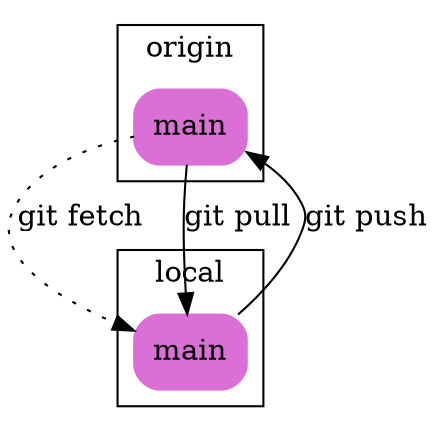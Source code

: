 digraph {
    node [shape = "box", style = "filled, rounded"]

    subgraph clusterorigin {
        label = "origin"

        node [color = orchid]

        omain[label = "main"]
    }

    subgraph clusterlocal {
        label = "local"

        node [color = orchid]

        main[label = "main"]
    }

    omain -> main [label = "git fetch", style = dotted]
    main -> omain [label = "git push"]
    omain -> main [label = "git pull"]
}

